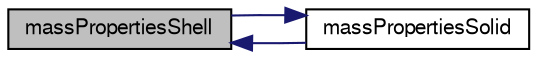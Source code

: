 digraph "massPropertiesShell"
{
  bgcolor="transparent";
  edge [fontname="FreeSans",fontsize="10",labelfontname="FreeSans",labelfontsize="10"];
  node [fontname="FreeSans",fontsize="10",shape=record];
  rankdir="LR";
  Node36 [label="massPropertiesShell",height=0.2,width=0.4,color="black", fillcolor="grey75", style="filled", fontcolor="black"];
  Node36 -> Node37 [dir="back",color="midnightblue",fontsize="10",style="solid",fontname="FreeSans"];
  Node37 [label="massPropertiesSolid",height=0.2,width=0.4,color="black",URL="$a25142.html#ac948fad3ba413d57d196458b12848db1"];
  Node37 -> Node36 [dir="back",color="midnightblue",fontsize="10",style="solid",fontname="FreeSans"];
}
